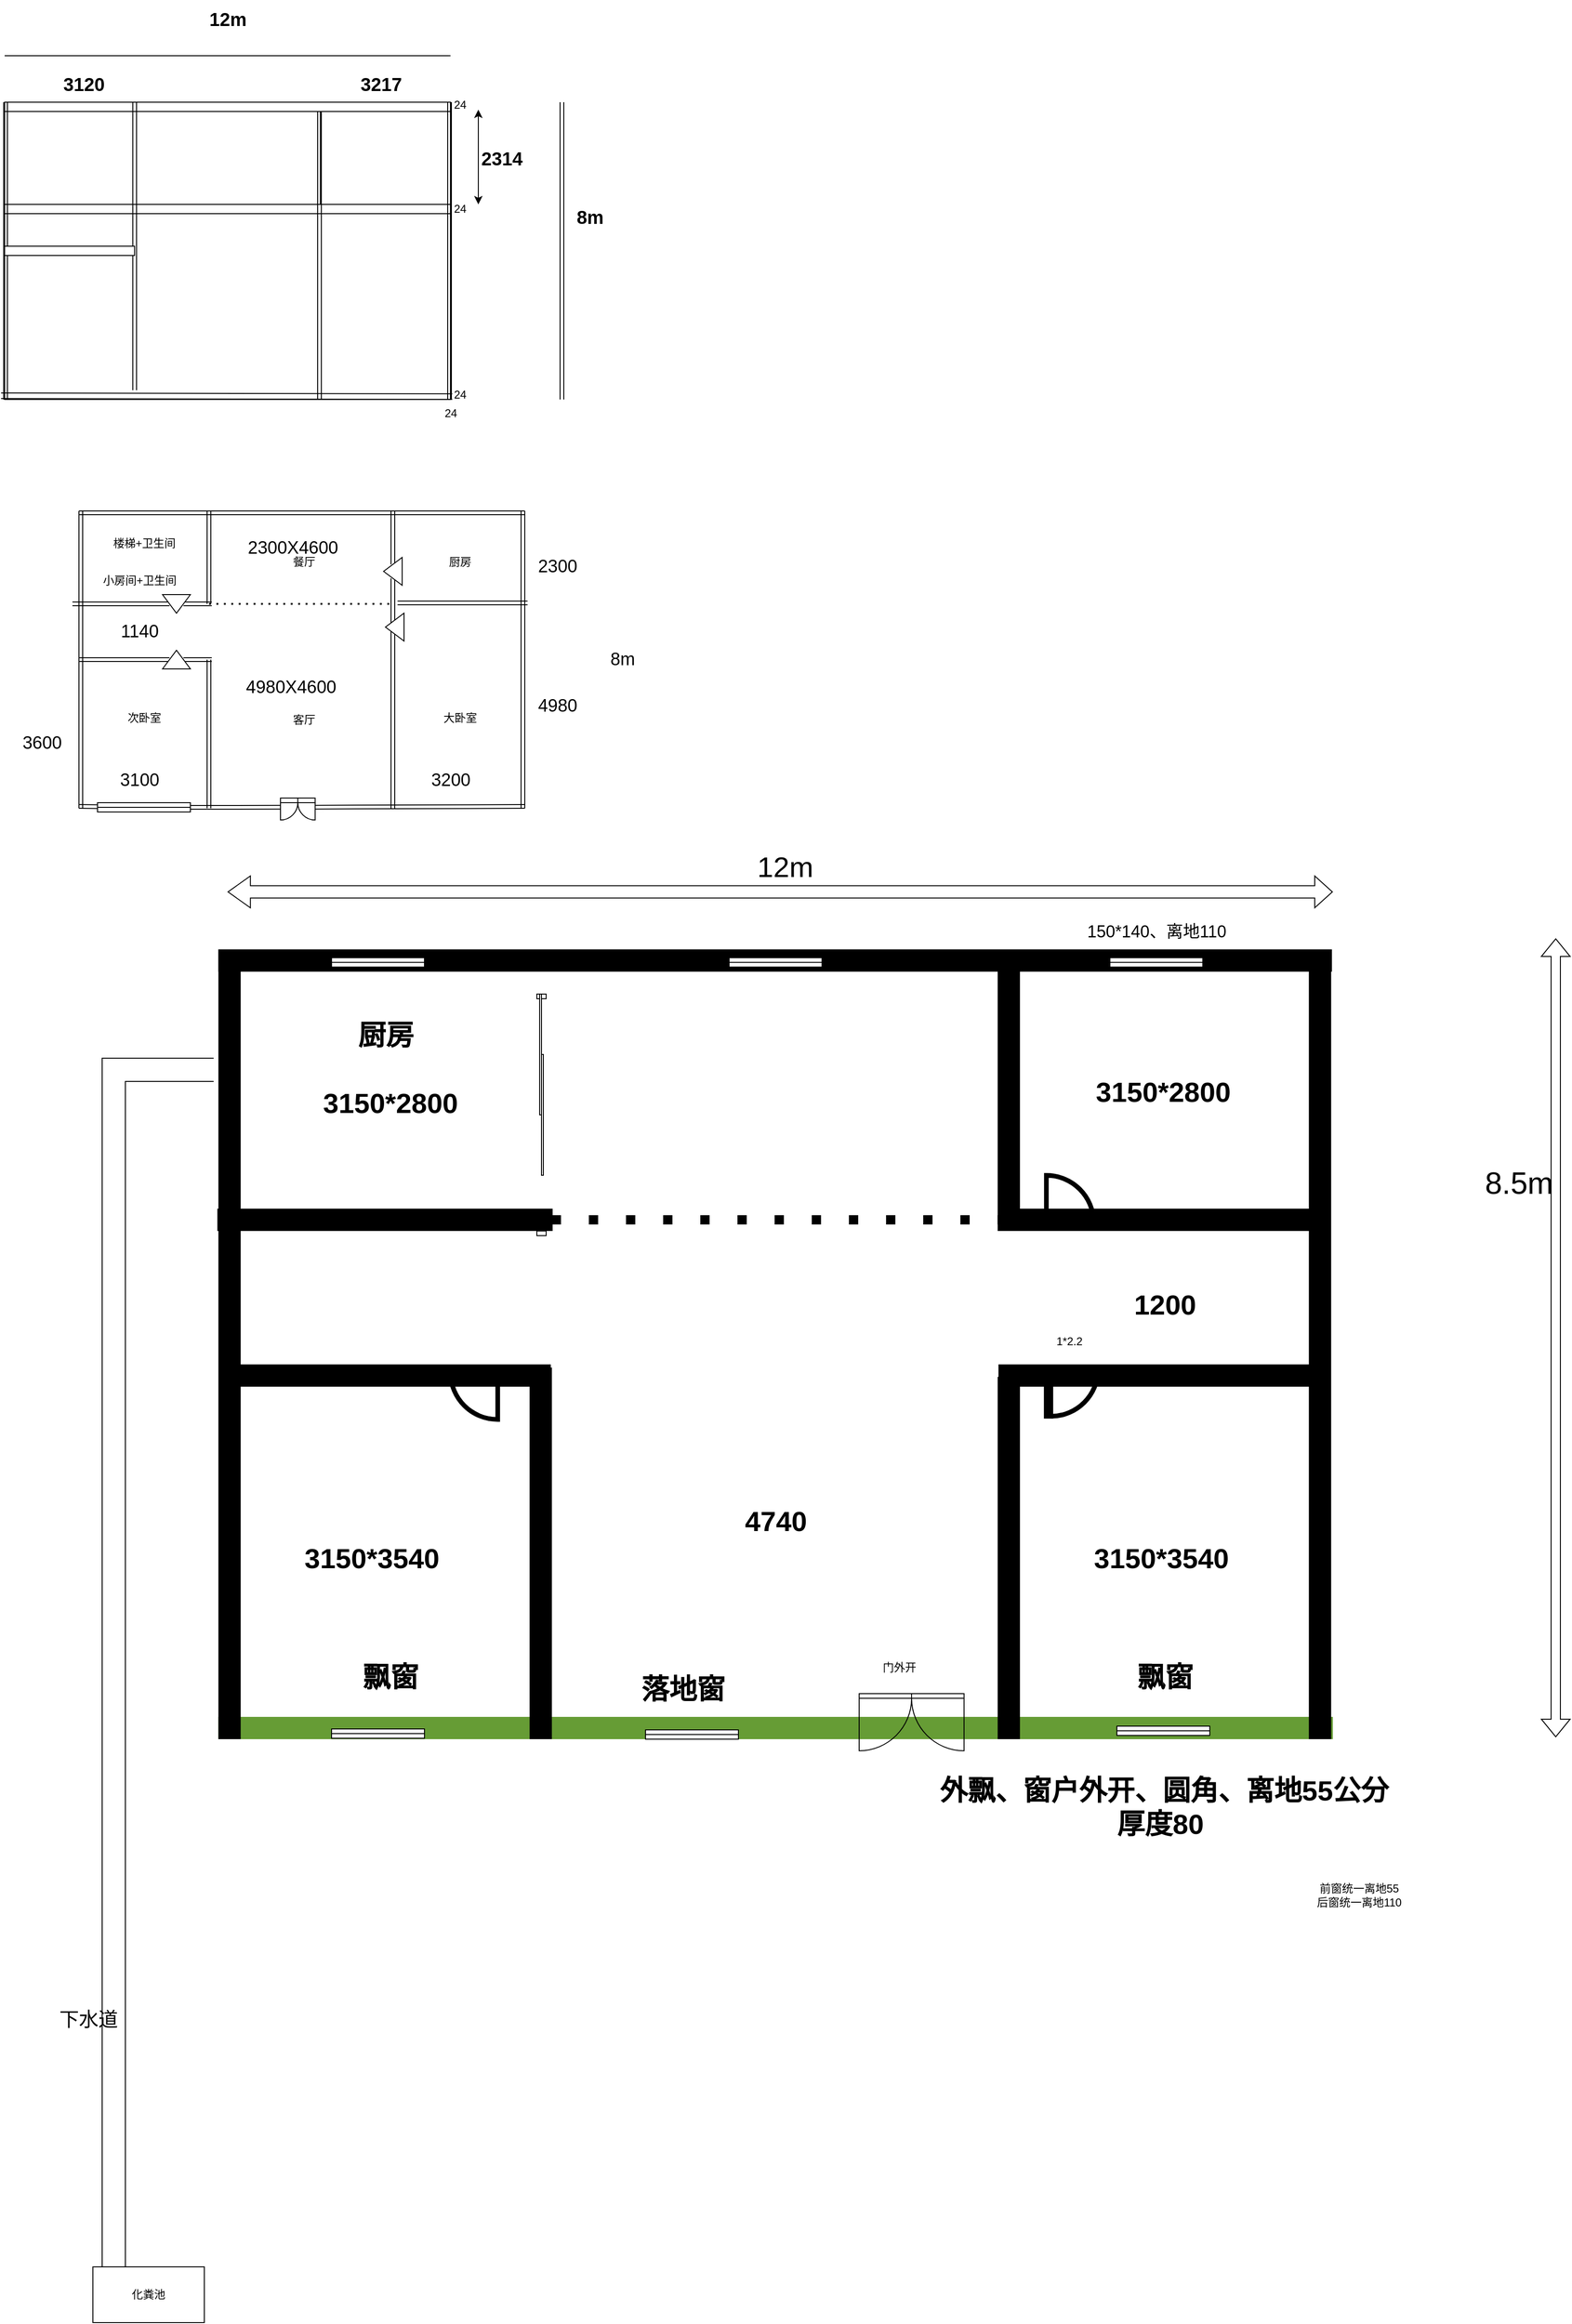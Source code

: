 <mxfile version="24.7.14">
  <diagram name="第 1 页" id="eTvE2BEfJyLuob4ZyLsL">
    <mxGraphModel dx="2530" dy="1780" grid="1" gridSize="10" guides="1" tooltips="1" connect="1" arrows="1" fold="1" page="1" pageScale="1" pageWidth="827" pageHeight="1169" math="0" shadow="0">
      <root>
        <mxCell id="0" />
        <mxCell id="1" parent="0" />
        <mxCell id="n0FgEPLEgA3qGVLsE1ph-1" value="" style="rounded=0;whiteSpace=wrap;html=1;" parent="1" vertex="1">
          <mxGeometry x="480" y="120" width="480" height="320" as="geometry" />
        </mxCell>
        <mxCell id="n0FgEPLEgA3qGVLsE1ph-2" value="" style="endArrow=none;html=1;rounded=0;" parent="1" edge="1">
          <mxGeometry width="50" height="50" relative="1" as="geometry">
            <mxPoint x="480" y="70" as="sourcePoint" />
            <mxPoint x="960" y="70" as="targetPoint" />
          </mxGeometry>
        </mxCell>
        <mxCell id="n0FgEPLEgA3qGVLsE1ph-3" value="" style="shape=link;html=1;rounded=0;" parent="1" edge="1">
          <mxGeometry width="100" relative="1" as="geometry">
            <mxPoint x="1080" y="120" as="sourcePoint" />
            <mxPoint x="1080" y="440" as="targetPoint" />
          </mxGeometry>
        </mxCell>
        <mxCell id="n0FgEPLEgA3qGVLsE1ph-4" value="8m" style="text;html=1;align=center;verticalAlign=middle;resizable=0;points=[];autosize=1;strokeColor=none;fillColor=none;fontSize=20;fontStyle=1" parent="1" vertex="1">
          <mxGeometry x="1085" y="223" width="50" height="40" as="geometry" />
        </mxCell>
        <mxCell id="n0FgEPLEgA3qGVLsE1ph-5" value="12m" style="text;html=1;align=center;verticalAlign=middle;resizable=0;points=[];autosize=1;strokeColor=none;fillColor=none;fontSize=20;fontStyle=1" parent="1" vertex="1">
          <mxGeometry x="690" y="10" width="60" height="40" as="geometry" />
        </mxCell>
        <mxCell id="n0FgEPLEgA3qGVLsE1ph-6" value="" style="rounded=0;whiteSpace=wrap;html=1;" parent="1" vertex="1">
          <mxGeometry x="820" y="130" width="140" height="100" as="geometry" />
        </mxCell>
        <mxCell id="n0FgEPLEgA3qGVLsE1ph-7" value="" style="rounded=0;whiteSpace=wrap;html=1;" parent="1" vertex="1">
          <mxGeometry x="480" y="120" width="480" height="10" as="geometry" />
        </mxCell>
        <mxCell id="n0FgEPLEgA3qGVLsE1ph-8" value="24" style="text;html=1;align=center;verticalAlign=middle;resizable=0;points=[];autosize=1;strokeColor=none;fillColor=none;" parent="1" vertex="1">
          <mxGeometry x="950" y="108" width="40" height="30" as="geometry" />
        </mxCell>
        <mxCell id="n0FgEPLEgA3qGVLsE1ph-9" value="" style="endArrow=classic;startArrow=classic;html=1;rounded=0;entryX=1;entryY=0.667;entryDx=0;entryDy=0;entryPerimeter=0;" parent="1" target="n0FgEPLEgA3qGVLsE1ph-8" edge="1">
          <mxGeometry width="50" height="50" relative="1" as="geometry">
            <mxPoint x="990" y="230" as="sourcePoint" />
            <mxPoint x="920" y="120" as="targetPoint" />
            <Array as="points">
              <mxPoint x="990" y="180" />
            </Array>
          </mxGeometry>
        </mxCell>
        <mxCell id="n0FgEPLEgA3qGVLsE1ph-10" value="2314" style="text;html=1;align=center;verticalAlign=middle;resizable=0;points=[];autosize=1;strokeColor=none;fillColor=none;fontSize=20;fontStyle=1" parent="1" vertex="1">
          <mxGeometry x="980" y="160" width="70" height="40" as="geometry" />
        </mxCell>
        <mxCell id="n0FgEPLEgA3qGVLsE1ph-11" value="" style="rounded=0;whiteSpace=wrap;html=1;" parent="1" vertex="1">
          <mxGeometry x="480" y="230" width="480" height="10" as="geometry" />
        </mxCell>
        <mxCell id="n0FgEPLEgA3qGVLsE1ph-12" value="24" style="text;html=1;align=center;verticalAlign=middle;resizable=0;points=[];autosize=1;strokeColor=none;fillColor=none;" parent="1" vertex="1">
          <mxGeometry x="950" y="220" width="40" height="30" as="geometry" />
        </mxCell>
        <mxCell id="n0FgEPLEgA3qGVLsE1ph-13" value="" style="shape=link;html=1;rounded=0;width=6;entryX=1.004;entryY=0.981;entryDx=0;entryDy=0;entryPerimeter=0;exitX=-0.008;exitY=0.978;exitDx=0;exitDy=0;exitPerimeter=0;" parent="1" edge="1">
          <mxGeometry width="100" relative="1" as="geometry">
            <mxPoint x="476.16" y="435.96" as="sourcePoint" />
            <mxPoint x="961.92" y="436.92" as="targetPoint" />
          </mxGeometry>
        </mxCell>
        <mxCell id="n0FgEPLEgA3qGVLsE1ph-14" value="24" style="text;html=1;align=center;verticalAlign=middle;resizable=0;points=[];autosize=1;strokeColor=none;fillColor=none;" parent="1" vertex="1">
          <mxGeometry x="950" y="420" width="40" height="30" as="geometry" />
        </mxCell>
        <mxCell id="n0FgEPLEgA3qGVLsE1ph-15" value="3217" style="text;html=1;align=center;verticalAlign=middle;resizable=0;points=[];autosize=1;strokeColor=none;fillColor=none;fontSize=20;fontStyle=1" parent="1" vertex="1">
          <mxGeometry x="850" y="80" width="70" height="40" as="geometry" />
        </mxCell>
        <mxCell id="n0FgEPLEgA3qGVLsE1ph-16" value="" style="shape=link;html=1;rounded=0;entryX=0.125;entryY=0.833;entryDx=0;entryDy=0;entryPerimeter=0;" parent="1" edge="1">
          <mxGeometry width="100" relative="1" as="geometry">
            <mxPoint x="959" y="120.01" as="sourcePoint" />
            <mxPoint x="959" y="440" as="targetPoint" />
          </mxGeometry>
        </mxCell>
        <mxCell id="n0FgEPLEgA3qGVLsE1ph-17" value="24" style="text;html=1;align=center;verticalAlign=middle;resizable=0;points=[];autosize=1;strokeColor=none;fillColor=none;" parent="1" vertex="1">
          <mxGeometry x="940" y="440" width="40" height="30" as="geometry" />
        </mxCell>
        <mxCell id="n0FgEPLEgA3qGVLsE1ph-18" value="" style="shape=link;html=1;rounded=0;entryX=0;entryY=1;entryDx=0;entryDy=0;exitX=0;exitY=0;exitDx=0;exitDy=0;" parent="1" edge="1">
          <mxGeometry width="100" relative="1" as="geometry">
            <mxPoint x="481" y="120" as="sourcePoint" />
            <mxPoint x="481" y="440" as="targetPoint" />
          </mxGeometry>
        </mxCell>
        <mxCell id="n0FgEPLEgA3qGVLsE1ph-19" value="3120" style="text;html=1;align=center;verticalAlign=middle;resizable=0;points=[];autosize=1;strokeColor=none;fillColor=none;fontSize=20;fontStyle=1" parent="1" vertex="1">
          <mxGeometry x="530" y="80" width="70" height="40" as="geometry" />
        </mxCell>
        <mxCell id="n0FgEPLEgA3qGVLsE1ph-20" value="" style="shape=link;html=1;rounded=0;exitX=0;exitY=0;exitDx=0;exitDy=0;" parent="1" edge="1">
          <mxGeometry width="100" relative="1" as="geometry">
            <mxPoint x="819" y="130" as="sourcePoint" />
            <mxPoint x="819" y="440" as="targetPoint" />
          </mxGeometry>
        </mxCell>
        <mxCell id="n0FgEPLEgA3qGVLsE1ph-21" value="" style="shape=link;html=1;rounded=0;exitX=0;exitY=0;exitDx=0;exitDy=0;" parent="1" edge="1">
          <mxGeometry width="100" relative="1" as="geometry">
            <mxPoint x="620" y="120" as="sourcePoint" />
            <mxPoint x="620" y="430" as="targetPoint" />
          </mxGeometry>
        </mxCell>
        <mxCell id="n0FgEPLEgA3qGVLsE1ph-22" value="" style="rounded=0;whiteSpace=wrap;html=1;" parent="1" vertex="1">
          <mxGeometry x="480" y="275" width="140" height="10" as="geometry" />
        </mxCell>
        <mxCell id="n0FgEPLEgA3qGVLsE1ph-23" value="" style="shape=link;html=1;rounded=0;" parent="1" edge="1">
          <mxGeometry width="100" relative="1" as="geometry">
            <mxPoint x="562" y="560" as="sourcePoint" />
            <mxPoint x="562" y="880" as="targetPoint" />
            <Array as="points">
              <mxPoint x="562" y="730" />
            </Array>
          </mxGeometry>
        </mxCell>
        <mxCell id="n0FgEPLEgA3qGVLsE1ph-25" value="" style="shape=link;html=1;rounded=0;" parent="1" edge="1">
          <mxGeometry width="100" relative="1" as="geometry">
            <mxPoint x="1038" y="560" as="sourcePoint" />
            <mxPoint x="1038" y="880" as="targetPoint" />
            <Array as="points">
              <mxPoint x="1038" y="730" />
            </Array>
          </mxGeometry>
        </mxCell>
        <mxCell id="n0FgEPLEgA3qGVLsE1ph-26" value="" style="shape=link;html=1;rounded=0;" parent="1" source="n0FgEPLEgA3qGVLsE1ph-58" edge="1">
          <mxGeometry width="100" relative="1" as="geometry">
            <mxPoint x="898" y="560" as="sourcePoint" />
            <mxPoint x="898" y="880" as="targetPoint" />
            <Array as="points">
              <mxPoint x="898" y="730" />
            </Array>
          </mxGeometry>
        </mxCell>
        <mxCell id="n0FgEPLEgA3qGVLsE1ph-27" value="" style="shape=link;html=1;rounded=0;" parent="1" edge="1">
          <mxGeometry width="100" relative="1" as="geometry">
            <mxPoint x="700" y="720" as="sourcePoint" />
            <mxPoint x="700" y="880" as="targetPoint" />
            <Array as="points">
              <mxPoint x="700" y="730" />
            </Array>
          </mxGeometry>
        </mxCell>
        <mxCell id="n0FgEPLEgA3qGVLsE1ph-28" value="" style="shape=link;html=1;rounded=0;" parent="1" edge="1">
          <mxGeometry width="100" relative="1" as="geometry">
            <mxPoint x="560" y="562" as="sourcePoint" />
            <mxPoint x="1040" y="562" as="targetPoint" />
            <Array as="points" />
          </mxGeometry>
        </mxCell>
        <mxCell id="n0FgEPLEgA3qGVLsE1ph-29" value="" style="shape=link;html=1;rounded=0;" parent="1" edge="1">
          <mxGeometry width="100" relative="1" as="geometry">
            <mxPoint x="903" y="659" as="sourcePoint" />
            <mxPoint x="1043" y="659" as="targetPoint" />
            <Array as="points" />
          </mxGeometry>
        </mxCell>
        <mxCell id="n0FgEPLEgA3qGVLsE1ph-30" value="" style="shape=link;html=1;rounded=0;" parent="1" source="n0FgEPLEgA3qGVLsE1ph-36" edge="1">
          <mxGeometry width="100" relative="1" as="geometry">
            <mxPoint x="560" y="720" as="sourcePoint" />
            <mxPoint x="703" y="720" as="targetPoint" />
            <Array as="points" />
          </mxGeometry>
        </mxCell>
        <mxCell id="n0FgEPLEgA3qGVLsE1ph-31" value="" style="shape=link;html=1;rounded=0;" parent="1" edge="1" source="8RVEjXRGbMFmVbzh_iTh-1">
          <mxGeometry width="100" relative="1" as="geometry">
            <mxPoint x="560" y="878" as="sourcePoint" />
            <mxPoint x="1040" y="878" as="targetPoint" />
            <Array as="points" />
          </mxGeometry>
        </mxCell>
        <mxCell id="n0FgEPLEgA3qGVLsE1ph-33" value="" style="shape=link;html=1;rounded=0;" parent="1" edge="1">
          <mxGeometry width="100" relative="1" as="geometry">
            <mxPoint x="700" y="560" as="sourcePoint" />
            <mxPoint x="700" y="660" as="targetPoint" />
            <Array as="points">
              <mxPoint x="700" y="570" />
            </Array>
          </mxGeometry>
        </mxCell>
        <mxCell id="n0FgEPLEgA3qGVLsE1ph-34" value="" style="shape=link;html=1;rounded=0;" parent="1" source="n0FgEPLEgA3qGVLsE1ph-48" edge="1">
          <mxGeometry width="100" relative="1" as="geometry">
            <mxPoint x="553" y="660" as="sourcePoint" />
            <mxPoint x="703" y="660" as="targetPoint" />
            <Array as="points" />
          </mxGeometry>
        </mxCell>
        <mxCell id="n0FgEPLEgA3qGVLsE1ph-38" value="" style="shape=link;html=1;rounded=0;" parent="1" target="n0FgEPLEgA3qGVLsE1ph-36" edge="1">
          <mxGeometry width="100" relative="1" as="geometry">
            <mxPoint x="560" y="720" as="sourcePoint" />
            <mxPoint x="703" y="720" as="targetPoint" />
            <Array as="points" />
          </mxGeometry>
        </mxCell>
        <mxCell id="n0FgEPLEgA3qGVLsE1ph-36" value="" style="triangle;whiteSpace=wrap;html=1;direction=north;" parent="1" vertex="1">
          <mxGeometry x="650" y="710" width="30" height="20" as="geometry" />
        </mxCell>
        <mxCell id="n0FgEPLEgA3qGVLsE1ph-39" value="大卧室" style="text;html=1;align=center;verticalAlign=middle;resizable=0;points=[];autosize=1;strokeColor=none;fillColor=none;" parent="1" vertex="1">
          <mxGeometry x="940" y="768" width="60" height="30" as="geometry" />
        </mxCell>
        <mxCell id="n0FgEPLEgA3qGVLsE1ph-40" value="次卧室" style="text;html=1;align=center;verticalAlign=middle;resizable=0;points=[];autosize=1;strokeColor=none;fillColor=none;" parent="1" vertex="1">
          <mxGeometry x="600" y="768" width="60" height="30" as="geometry" />
        </mxCell>
        <mxCell id="n0FgEPLEgA3qGVLsE1ph-41" value="小房间+卫生间" style="text;html=1;align=center;verticalAlign=middle;resizable=0;points=[];autosize=1;strokeColor=none;fillColor=none;" parent="1" vertex="1">
          <mxGeometry x="575" y="620" width="100" height="30" as="geometry" />
        </mxCell>
        <mxCell id="n0FgEPLEgA3qGVLsE1ph-42" value="厨房" style="text;html=1;align=center;verticalAlign=middle;resizable=0;points=[];autosize=1;strokeColor=none;fillColor=none;" parent="1" vertex="1">
          <mxGeometry x="945" y="600" width="50" height="30" as="geometry" />
        </mxCell>
        <mxCell id="n0FgEPLEgA3qGVLsE1ph-46" value="餐厅" style="text;html=1;align=center;verticalAlign=middle;resizable=0;points=[];autosize=1;strokeColor=none;fillColor=none;" parent="1" vertex="1">
          <mxGeometry x="777" y="600" width="50" height="30" as="geometry" />
        </mxCell>
        <mxCell id="n0FgEPLEgA3qGVLsE1ph-47" value="客厅" style="text;html=1;align=center;verticalAlign=middle;resizable=0;points=[];autosize=1;strokeColor=none;fillColor=none;" parent="1" vertex="1">
          <mxGeometry x="777" y="770" width="50" height="30" as="geometry" />
        </mxCell>
        <mxCell id="n0FgEPLEgA3qGVLsE1ph-49" value="" style="shape=link;html=1;rounded=0;" parent="1" target="n0FgEPLEgA3qGVLsE1ph-48" edge="1">
          <mxGeometry width="100" relative="1" as="geometry">
            <mxPoint x="553" y="660" as="sourcePoint" />
            <mxPoint x="703" y="660" as="targetPoint" />
            <Array as="points" />
          </mxGeometry>
        </mxCell>
        <mxCell id="n0FgEPLEgA3qGVLsE1ph-48" value="" style="triangle;whiteSpace=wrap;html=1;direction=south;" parent="1" vertex="1">
          <mxGeometry x="650" y="650" width="30" height="20" as="geometry" />
        </mxCell>
        <mxCell id="n0FgEPLEgA3qGVLsE1ph-56" value="" style="triangle;whiteSpace=wrap;html=1;direction=west;" parent="1" vertex="1">
          <mxGeometry x="890" y="670" width="20" height="30" as="geometry" />
        </mxCell>
        <mxCell id="n0FgEPLEgA3qGVLsE1ph-59" value="" style="shape=link;html=1;rounded=0;" parent="1" target="n0FgEPLEgA3qGVLsE1ph-58" edge="1">
          <mxGeometry width="100" relative="1" as="geometry">
            <mxPoint x="898" y="560" as="sourcePoint" />
            <mxPoint x="898" y="880" as="targetPoint" />
            <Array as="points" />
          </mxGeometry>
        </mxCell>
        <mxCell id="n0FgEPLEgA3qGVLsE1ph-58" value="" style="triangle;whiteSpace=wrap;html=1;direction=west;" parent="1" vertex="1">
          <mxGeometry x="888" y="610" width="20" height="30" as="geometry" />
        </mxCell>
        <mxCell id="n0FgEPLEgA3qGVLsE1ph-60" value="8m" style="text;html=1;align=center;verticalAlign=middle;resizable=0;points=[];autosize=1;strokeColor=none;fillColor=none;fontSize=19;" parent="1" vertex="1">
          <mxGeometry x="1120" y="700" width="50" height="40" as="geometry" />
        </mxCell>
        <mxCell id="n0FgEPLEgA3qGVLsE1ph-61" value="2300" style="text;html=1;align=center;verticalAlign=middle;resizable=0;points=[];autosize=1;strokeColor=none;fillColor=none;fontSize=19;" parent="1" vertex="1">
          <mxGeometry x="1040" y="600" width="70" height="40" as="geometry" />
        </mxCell>
        <mxCell id="n0FgEPLEgA3qGVLsE1ph-62" value="4980" style="text;html=1;align=center;verticalAlign=middle;resizable=0;points=[];autosize=1;strokeColor=none;fillColor=none;fontSize=19;" parent="1" vertex="1">
          <mxGeometry x="1040" y="750" width="70" height="40" as="geometry" />
        </mxCell>
        <mxCell id="n0FgEPLEgA3qGVLsE1ph-63" value="1140" style="text;html=1;align=center;verticalAlign=middle;resizable=0;points=[];autosize=1;strokeColor=none;fillColor=none;fontSize=19;" parent="1" vertex="1">
          <mxGeometry x="595" y="670" width="60" height="40" as="geometry" />
        </mxCell>
        <mxCell id="n0FgEPLEgA3qGVLsE1ph-64" value="3600" style="text;html=1;align=center;verticalAlign=middle;resizable=0;points=[];autosize=1;strokeColor=none;fillColor=none;fontSize=19;" parent="1" vertex="1">
          <mxGeometry x="485" y="790" width="70" height="40" as="geometry" />
        </mxCell>
        <mxCell id="n0FgEPLEgA3qGVLsE1ph-65" value="4980X4600" style="text;html=1;align=center;verticalAlign=middle;resizable=0;points=[];autosize=1;strokeColor=none;fillColor=none;fontSize=19;" parent="1" vertex="1">
          <mxGeometry x="728" y="730" width="120" height="40" as="geometry" />
        </mxCell>
        <mxCell id="n0FgEPLEgA3qGVLsE1ph-66" value="" style="endArrow=none;dashed=1;html=1;dashPattern=1 3;strokeWidth=2;rounded=0;" parent="1" edge="1">
          <mxGeometry width="50" height="50" relative="1" as="geometry">
            <mxPoint x="700" y="660" as="sourcePoint" />
            <mxPoint x="900" y="660" as="targetPoint" />
          </mxGeometry>
        </mxCell>
        <mxCell id="n0FgEPLEgA3qGVLsE1ph-67" value="2300X4600" style="text;html=1;align=center;verticalAlign=middle;resizable=0;points=[];autosize=1;strokeColor=none;fillColor=none;fontSize=19;" parent="1" vertex="1">
          <mxGeometry x="730" y="580" width="120" height="40" as="geometry" />
        </mxCell>
        <mxCell id="n0FgEPLEgA3qGVLsE1ph-68" value="楼梯+卫生间" style="text;html=1;align=center;verticalAlign=middle;resizable=0;points=[];autosize=1;strokeColor=none;fillColor=none;" parent="1" vertex="1">
          <mxGeometry x="585" y="580" width="90" height="30" as="geometry" />
        </mxCell>
        <mxCell id="n0FgEPLEgA3qGVLsE1ph-69" value="3200" style="text;html=1;align=center;verticalAlign=middle;resizable=0;points=[];autosize=1;strokeColor=none;fillColor=none;fontSize=19;" parent="1" vertex="1">
          <mxGeometry x="925" y="830" width="70" height="40" as="geometry" />
        </mxCell>
        <mxCell id="n0FgEPLEgA3qGVLsE1ph-70" value="3100" style="text;html=1;align=center;verticalAlign=middle;resizable=0;points=[];autosize=1;strokeColor=none;fillColor=none;fontSize=19;" parent="1" vertex="1">
          <mxGeometry x="590" y="830" width="70" height="40" as="geometry" />
        </mxCell>
        <mxCell id="8RVEjXRGbMFmVbzh_iTh-2" value="" style="shape=link;html=1;rounded=0;" edge="1" parent="1" source="8RVEjXRGbMFmVbzh_iTh-4" target="8RVEjXRGbMFmVbzh_iTh-1">
          <mxGeometry width="100" relative="1" as="geometry">
            <mxPoint x="560" y="878" as="sourcePoint" />
            <mxPoint x="1040" y="878" as="targetPoint" />
            <Array as="points" />
          </mxGeometry>
        </mxCell>
        <mxCell id="8RVEjXRGbMFmVbzh_iTh-1" value="" style="verticalLabelPosition=bottom;html=1;verticalAlign=top;align=center;shape=mxgraph.floorplan.doorDouble;aspect=fixed;" vertex="1" parent="1">
          <mxGeometry x="777" y="869" width="37.29" height="19.81" as="geometry" />
        </mxCell>
        <mxCell id="8RVEjXRGbMFmVbzh_iTh-3" value="" style="shape=link;html=1;rounded=0;" edge="1" parent="1" target="8RVEjXRGbMFmVbzh_iTh-4">
          <mxGeometry width="100" relative="1" as="geometry">
            <mxPoint x="560" y="878" as="sourcePoint" />
            <mxPoint x="777" y="879" as="targetPoint" />
            <Array as="points" />
          </mxGeometry>
        </mxCell>
        <mxCell id="8RVEjXRGbMFmVbzh_iTh-4" value="" style="verticalLabelPosition=bottom;html=1;verticalAlign=top;align=center;shape=mxgraph.floorplan.window;" vertex="1" parent="1">
          <mxGeometry x="580" y="874" width="100" height="10" as="geometry" />
        </mxCell>
        <mxCell id="8RVEjXRGbMFmVbzh_iTh-138" value="" style="line;strokeWidth=24;html=1;fillColor=#002e7a;strokeColor=#669c35;" vertex="1" parent="1">
          <mxGeometry x="710" y="1858" width="1200" height="24" as="geometry" />
        </mxCell>
        <mxCell id="8RVEjXRGbMFmVbzh_iTh-141" value="" style="verticalLabelPosition=bottom;html=1;verticalAlign=top;align=center;shape=mxgraph.floorplan.doorDouble;aspect=fixed;" vertex="1" parent="1">
          <mxGeometry x="1400" y="1833" width="112.94" height="60" as="geometry" />
        </mxCell>
        <mxCell id="8RVEjXRGbMFmVbzh_iTh-147" value="" style="group" vertex="1" connectable="0" parent="1">
          <mxGeometry x="707" y="1032" width="387" height="850" as="geometry" />
        </mxCell>
        <mxCell id="8RVEjXRGbMFmVbzh_iTh-148" value="" style="line;strokeWidth=24;direction=south;html=1;" vertex="1" parent="8RVEjXRGbMFmVbzh_iTh-147">
          <mxGeometry x="337.38" y="450" width="25.62" height="400" as="geometry" />
        </mxCell>
        <mxCell id="8RVEjXRGbMFmVbzh_iTh-149" value="" style="line;strokeWidth=24;direction=south;html=1;container=0;" vertex="1" parent="8RVEjXRGbMFmVbzh_iTh-147">
          <mxGeometry x="3.144" width="24" height="850" as="geometry" />
        </mxCell>
        <mxCell id="8RVEjXRGbMFmVbzh_iTh-156" value="" style="verticalLabelPosition=bottom;html=1;verticalAlign=top;align=center;shape=mxgraph.floorplan.doorRight;aspect=fixed;strokeWidth=5;" vertex="1" parent="8RVEjXRGbMFmVbzh_iTh-147">
          <mxGeometry x="253" y="449.997" width="50.87" height="54.05" as="geometry" />
        </mxCell>
        <mxCell id="8RVEjXRGbMFmVbzh_iTh-167" value="" style="verticalLabelPosition=bottom;html=1;verticalAlign=top;align=center;shape=mxgraph.floorplan.doorSlidingGlass;dx=0.25;direction=south;" vertex="1" parent="8RVEjXRGbMFmVbzh_iTh-147">
          <mxGeometry x="346" y="48" width="10" height="260" as="geometry" />
        </mxCell>
        <mxCell id="8RVEjXRGbMFmVbzh_iTh-171" value="3150*3540" style="text;html=1;align=center;verticalAlign=middle;resizable=0;points=[];autosize=1;strokeColor=none;fillColor=none;fontSize=30;fontStyle=1" vertex="1" parent="8RVEjXRGbMFmVbzh_iTh-147">
          <mxGeometry x="83" y="630" width="170" height="50" as="geometry" />
        </mxCell>
        <mxCell id="8RVEjXRGbMFmVbzh_iTh-172" value="3150*2800" style="text;html=1;align=center;verticalAlign=middle;resizable=0;points=[];autosize=1;strokeColor=none;fillColor=none;fontSize=30;fontStyle=1" vertex="1" parent="8RVEjXRGbMFmVbzh_iTh-147">
          <mxGeometry x="103" y="140" width="170" height="50" as="geometry" />
        </mxCell>
        <mxCell id="8RVEjXRGbMFmVbzh_iTh-175" value="" style="verticalLabelPosition=bottom;html=1;verticalAlign=top;align=center;shape=mxgraph.floorplan.window;" vertex="1" parent="8RVEjXRGbMFmVbzh_iTh-147">
          <mxGeometry x="138" y="-10" width="100" height="40" as="geometry" />
        </mxCell>
        <mxCell id="8RVEjXRGbMFmVbzh_iTh-187" value="飘窗" style="text;html=1;align=center;verticalAlign=middle;resizable=0;points=[];autosize=1;strokeColor=none;fillColor=none;fontSize=30;fontStyle=1" vertex="1" parent="8RVEjXRGbMFmVbzh_iTh-147">
          <mxGeometry x="148" y="758" width="80" height="50" as="geometry" />
        </mxCell>
        <mxCell id="8RVEjXRGbMFmVbzh_iTh-150" value="" style="verticalLabelPosition=bottom;html=1;verticalAlign=top;align=center;shape=mxgraph.floorplan.window;" vertex="1" parent="1">
          <mxGeometry x="832" y="1864" width="100" height="24" as="geometry" />
        </mxCell>
        <mxCell id="8RVEjXRGbMFmVbzh_iTh-152" value="" style="verticalLabelPosition=bottom;html=1;verticalAlign=top;align=center;shape=mxgraph.floorplan.window;" vertex="1" parent="1">
          <mxGeometry x="1170" y="1857" width="100" height="40" as="geometry" />
        </mxCell>
        <mxCell id="8RVEjXRGbMFmVbzh_iTh-155" value="" style="verticalLabelPosition=bottom;html=1;verticalAlign=top;align=center;shape=mxgraph.floorplan.window;" vertex="1" parent="1">
          <mxGeometry x="1677.5" y="1853" width="100" height="40" as="geometry" />
        </mxCell>
        <mxCell id="8RVEjXRGbMFmVbzh_iTh-135" value="" style="line;strokeWidth=24;html=1;" vertex="1" parent="1">
          <mxGeometry x="709.999" y="1030" width="1199.001" height="27.765" as="geometry" />
        </mxCell>
        <mxCell id="8RVEjXRGbMFmVbzh_iTh-143" value="" style="line;strokeWidth=24;html=1;" vertex="1" parent="1">
          <mxGeometry x="717" y="1477.19" width="351" height="26.81" as="geometry" />
        </mxCell>
        <mxCell id="8RVEjXRGbMFmVbzh_iTh-144" value="" style="line;strokeWidth=24;html=1;" vertex="1" parent="1">
          <mxGeometry x="709" y="1309.65" width="361" height="26.81" as="geometry" />
        </mxCell>
        <mxCell id="8RVEjXRGbMFmVbzh_iTh-157" value="" style="verticalLabelPosition=bottom;html=1;verticalAlign=top;align=center;shape=mxgraph.floorplan.doorRight;aspect=fixed;strokeWidth=5;direction=north;" vertex="1" parent="1">
          <mxGeometry x="1601.41" y="1483.587" width="54.05" height="50.87" as="geometry" />
        </mxCell>
        <mxCell id="8RVEjXRGbMFmVbzh_iTh-158" value="" style="line;strokeWidth=24;html=1;" vertex="1" parent="1">
          <mxGeometry x="1560" y="1309.65" width="330" height="26.81" as="geometry" />
        </mxCell>
        <mxCell id="8RVEjXRGbMFmVbzh_iTh-136" value="" style="line;strokeWidth=24;direction=south;html=1;" vertex="1" parent="1">
          <mxGeometry x="1883.376" y="1032" width="25.624" height="850" as="geometry" />
        </mxCell>
        <mxCell id="8RVEjXRGbMFmVbzh_iTh-139" value="" style="line;strokeWidth=24;direction=south;html=1;container=0;" vertex="1" parent="1">
          <mxGeometry x="1549.14" y="1492" width="24" height="390" as="geometry" />
        </mxCell>
        <mxCell id="8RVEjXRGbMFmVbzh_iTh-159" value="" style="line;strokeWidth=24;direction=south;html=1;container=0;" vertex="1" parent="1">
          <mxGeometry x="1549.14" y="1035" width="24" height="300" as="geometry" />
        </mxCell>
        <mxCell id="8RVEjXRGbMFmVbzh_iTh-160" value="" style="verticalLabelPosition=bottom;html=1;verticalAlign=top;align=center;shape=mxgraph.floorplan.doorRight;aspect=fixed;strokeWidth=5;direction=west;" vertex="1" parent="1">
          <mxGeometry x="1601.59" y="1276.997" width="50.87" height="54.05" as="geometry" />
        </mxCell>
        <mxCell id="8RVEjXRGbMFmVbzh_iTh-161" value="" style="endArrow=none;dashed=1;html=1;dashPattern=1 3;strokeWidth=10;rounded=0;exitX=1;exitY=0.5;exitDx=0;exitDy=0;exitPerimeter=0;" edge="1" parent="1">
          <mxGeometry width="50" height="50" relative="1" as="geometry">
            <mxPoint x="1069" y="1323.055" as="sourcePoint" />
            <mxPoint x="1559" y="1323.055" as="targetPoint" />
          </mxGeometry>
        </mxCell>
        <mxCell id="8RVEjXRGbMFmVbzh_iTh-162" value="" style="line;strokeWidth=24;html=1;" vertex="1" parent="1">
          <mxGeometry x="1550" y="1477.19" width="357.52" height="26.81" as="geometry" />
        </mxCell>
        <mxCell id="8RVEjXRGbMFmVbzh_iTh-168" value="3150*2800" style="text;html=1;align=center;verticalAlign=middle;resizable=0;points=[];autosize=1;strokeColor=none;fillColor=none;fontSize=30;fontStyle=1" vertex="1" parent="1">
          <mxGeometry x="1642" y="1160" width="170" height="50" as="geometry" />
        </mxCell>
        <mxCell id="8RVEjXRGbMFmVbzh_iTh-169" value="3150*3540" style="text;html=1;align=center;verticalAlign=middle;resizable=0;points=[];autosize=1;strokeColor=none;fillColor=none;fontSize=30;fontStyle=1" vertex="1" parent="1">
          <mxGeometry x="1640" y="1662" width="170" height="50" as="geometry" />
        </mxCell>
        <mxCell id="8RVEjXRGbMFmVbzh_iTh-170" value="1200" style="text;html=1;align=center;verticalAlign=middle;resizable=0;points=[];autosize=1;strokeColor=none;fillColor=none;fontSize=30;fontStyle=1" vertex="1" parent="1">
          <mxGeometry x="1683.76" y="1389" width="90" height="50" as="geometry" />
        </mxCell>
        <mxCell id="8RVEjXRGbMFmVbzh_iTh-173" value="4740" style="text;html=1;align=center;verticalAlign=middle;resizable=0;points=[];autosize=1;strokeColor=none;fillColor=none;fontSize=30;fontStyle=1" vertex="1" parent="1">
          <mxGeometry x="1265" y="1622" width="90" height="50" as="geometry" />
        </mxCell>
        <mxCell id="8RVEjXRGbMFmVbzh_iTh-174" value="" style="verticalLabelPosition=bottom;html=1;verticalAlign=top;align=center;shape=mxgraph.floorplan.window;" vertex="1" parent="1">
          <mxGeometry x="1670" y="1025.88" width="100" height="40" as="geometry" />
        </mxCell>
        <mxCell id="8RVEjXRGbMFmVbzh_iTh-176" value="" style="verticalLabelPosition=bottom;html=1;verticalAlign=top;align=center;shape=mxgraph.floorplan.window;" vertex="1" parent="1">
          <mxGeometry x="1260" y="1025.88" width="100" height="40" as="geometry" />
        </mxCell>
        <mxCell id="8RVEjXRGbMFmVbzh_iTh-177" value="" style="verticalLabelPosition=bottom;html=1;verticalAlign=top;align=center;shape=mxgraph.floorplan.window;" vertex="1" parent="1">
          <mxGeometry x="832" y="1025.88" width="100" height="40" as="geometry" />
        </mxCell>
        <mxCell id="8RVEjXRGbMFmVbzh_iTh-178" value="厨房" style="text;html=1;align=center;verticalAlign=middle;resizable=0;points=[];autosize=1;strokeColor=none;fillColor=none;fontSize=30;fontStyle=1" vertex="1" parent="1">
          <mxGeometry x="850" y="1099" width="80" height="50" as="geometry" />
        </mxCell>
        <mxCell id="8RVEjXRGbMFmVbzh_iTh-179" value="" style="shape=flexArrow;endArrow=classic;startArrow=classic;html=1;rounded=0;" edge="1" parent="1">
          <mxGeometry width="100" height="100" relative="1" as="geometry">
            <mxPoint x="2150" y="1880" as="sourcePoint" />
            <mxPoint x="2150" y="1020" as="targetPoint" />
          </mxGeometry>
        </mxCell>
        <mxCell id="8RVEjXRGbMFmVbzh_iTh-180" value="8.5m&lt;div&gt;&lt;div style=&quot;font-size: 33px;&quot;&gt;&lt;br style=&quot;font-size: 33px;&quot;&gt;&lt;/div&gt;&lt;/div&gt;" style="text;html=1;align=center;verticalAlign=middle;resizable=0;points=[];autosize=1;strokeColor=none;fillColor=none;fontSize=33;" vertex="1" parent="1">
          <mxGeometry x="2060" y="1258" width="100" height="90" as="geometry" />
        </mxCell>
        <mxCell id="8RVEjXRGbMFmVbzh_iTh-181" value="" style="shape=flexArrow;endArrow=classic;startArrow=classic;html=1;rounded=0;width=13.333;startSize=7.7;" edge="1" parent="1">
          <mxGeometry width="100" height="100" relative="1" as="geometry">
            <mxPoint x="720" y="970" as="sourcePoint" />
            <mxPoint x="1910" y="970" as="targetPoint" />
          </mxGeometry>
        </mxCell>
        <mxCell id="8RVEjXRGbMFmVbzh_iTh-182" value="12m" style="text;html=1;align=center;verticalAlign=middle;resizable=0;points=[];autosize=1;strokeColor=none;fillColor=none;fontSize=31;" vertex="1" parent="1">
          <mxGeometry x="1280" y="918" width="80" height="50" as="geometry" />
        </mxCell>
        <mxCell id="8RVEjXRGbMFmVbzh_iTh-184" value="150*140、离地110" style="text;html=1;align=center;verticalAlign=middle;resizable=0;points=[];autosize=1;strokeColor=none;fillColor=none;fontSize=18;" vertex="1" parent="1">
          <mxGeometry x="1635" y="998" width="170" height="30" as="geometry" />
        </mxCell>
        <mxCell id="8RVEjXRGbMFmVbzh_iTh-186" value="飘窗" style="text;html=1;align=center;verticalAlign=middle;resizable=0;points=[];autosize=1;strokeColor=none;fillColor=none;fontSize=30;fontStyle=1" vertex="1" parent="1">
          <mxGeometry x="1688.76" y="1790" width="80" height="50" as="geometry" />
        </mxCell>
        <mxCell id="8RVEjXRGbMFmVbzh_iTh-188" value="落地窗" style="text;html=1;align=center;verticalAlign=middle;resizable=0;points=[];autosize=1;strokeColor=none;fillColor=none;fontSize=30;fontStyle=1" vertex="1" parent="1">
          <mxGeometry x="1155" y="1803" width="110" height="50" as="geometry" />
        </mxCell>
        <mxCell id="8RVEjXRGbMFmVbzh_iTh-189" value="1*2.2" style="text;html=1;align=center;verticalAlign=middle;resizable=0;points=[];autosize=1;strokeColor=none;fillColor=none;" vertex="1" parent="1">
          <mxGeometry x="1601.41" y="1439" width="50" height="30" as="geometry" />
        </mxCell>
        <mxCell id="8RVEjXRGbMFmVbzh_iTh-190" value="外飘、窗户外开、圆角、离地55公分&lt;div&gt;厚度80&amp;nbsp;&lt;/div&gt;" style="text;html=1;align=center;verticalAlign=middle;resizable=0;points=[];autosize=1;strokeColor=none;fillColor=none;fontSize=30;fontStyle=1" vertex="1" parent="1">
          <mxGeometry x="1473" y="1910" width="510" height="90" as="geometry" />
        </mxCell>
        <mxCell id="8RVEjXRGbMFmVbzh_iTh-191" value="前窗统一离地55&lt;div&gt;后窗统一离地110&lt;/div&gt;" style="text;html=1;align=center;verticalAlign=middle;resizable=0;points=[];autosize=1;strokeColor=none;fillColor=none;" vertex="1" parent="1">
          <mxGeometry x="1883.38" y="2030" width="110" height="40" as="geometry" />
        </mxCell>
        <mxCell id="8RVEjXRGbMFmVbzh_iTh-192" value="门外开" style="text;html=1;align=center;verticalAlign=middle;resizable=0;points=[];autosize=1;strokeColor=none;fillColor=none;" vertex="1" parent="1">
          <mxGeometry x="1413" y="1790" width="60" height="30" as="geometry" />
        </mxCell>
        <mxCell id="8RVEjXRGbMFmVbzh_iTh-193" value="" style="verticalLabelPosition=bottom;shadow=0;dashed=0;align=center;html=1;verticalAlign=top;shape=mxgraph.electrical.transmission.twoLineBusElbow;notch=25;direction=west;" vertex="1" parent="1">
          <mxGeometry x="585" y="1149" width="120" height="1301" as="geometry" />
        </mxCell>
        <mxCell id="8RVEjXRGbMFmVbzh_iTh-194" value="下水道" style="text;html=1;align=center;verticalAlign=middle;resizable=0;points=[];autosize=1;strokeColor=none;fillColor=none;fontSize=21;" vertex="1" parent="1">
          <mxGeometry x="525" y="2163" width="90" height="40" as="geometry" />
        </mxCell>
        <mxCell id="8RVEjXRGbMFmVbzh_iTh-195" value="化粪池" style="whiteSpace=wrap;html=1;" vertex="1" parent="1">
          <mxGeometry x="575" y="2450" width="120" height="60" as="geometry" />
        </mxCell>
      </root>
    </mxGraphModel>
  </diagram>
</mxfile>
